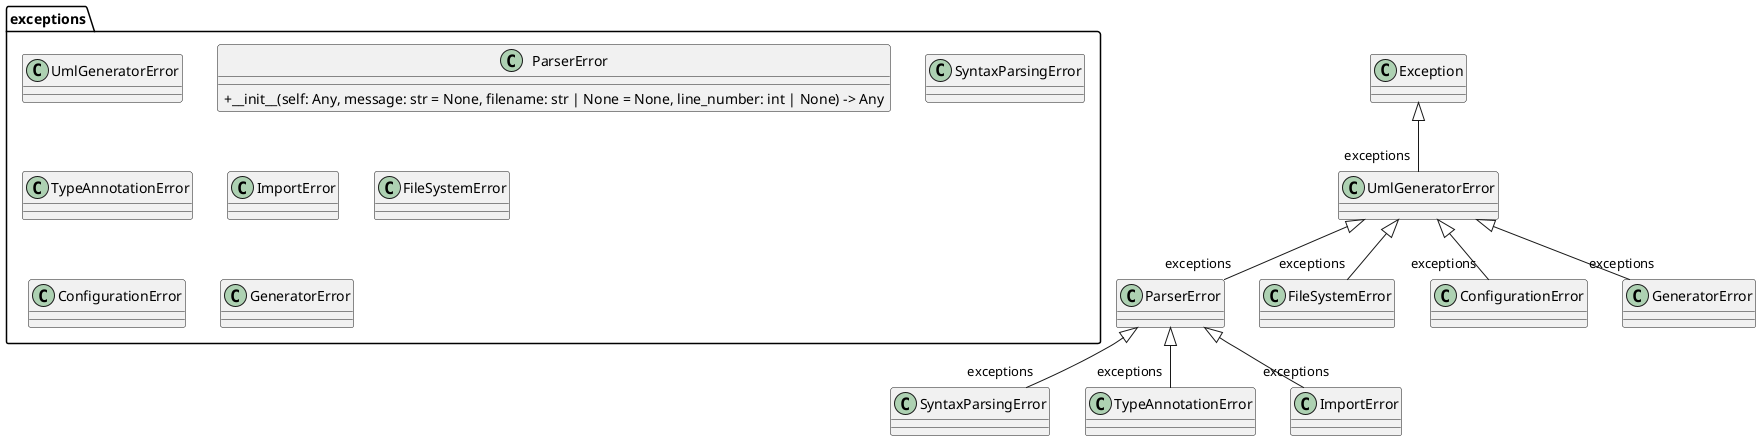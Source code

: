 @startuml
skinparam classAttributeIconSize 0

package "exceptions" {
  class UmlGeneratorError {
  }
  class ParserError {
    +__init__(self: Any, message: str = None, filename: str | None = None, line_number: int | None) -> Any
  }
  class SyntaxParsingError {
  }
  class TypeAnnotationError {
  }
  class ImportError {
  }
  class FileSystemError {
  }
  class ConfigurationError {
  }
  class GeneratorError {
  }
}

' Relationships
Exception <|-- "exceptions".UmlGeneratorError
UmlGeneratorError <|-- "exceptions".ParserError
ParserError <|-- "exceptions".SyntaxParsingError
ParserError <|-- "exceptions".TypeAnnotationError
ParserError <|-- "exceptions".ImportError
UmlGeneratorError <|-- "exceptions".FileSystemError
UmlGeneratorError <|-- "exceptions".ConfigurationError
UmlGeneratorError <|-- "exceptions".GeneratorError
@enduml